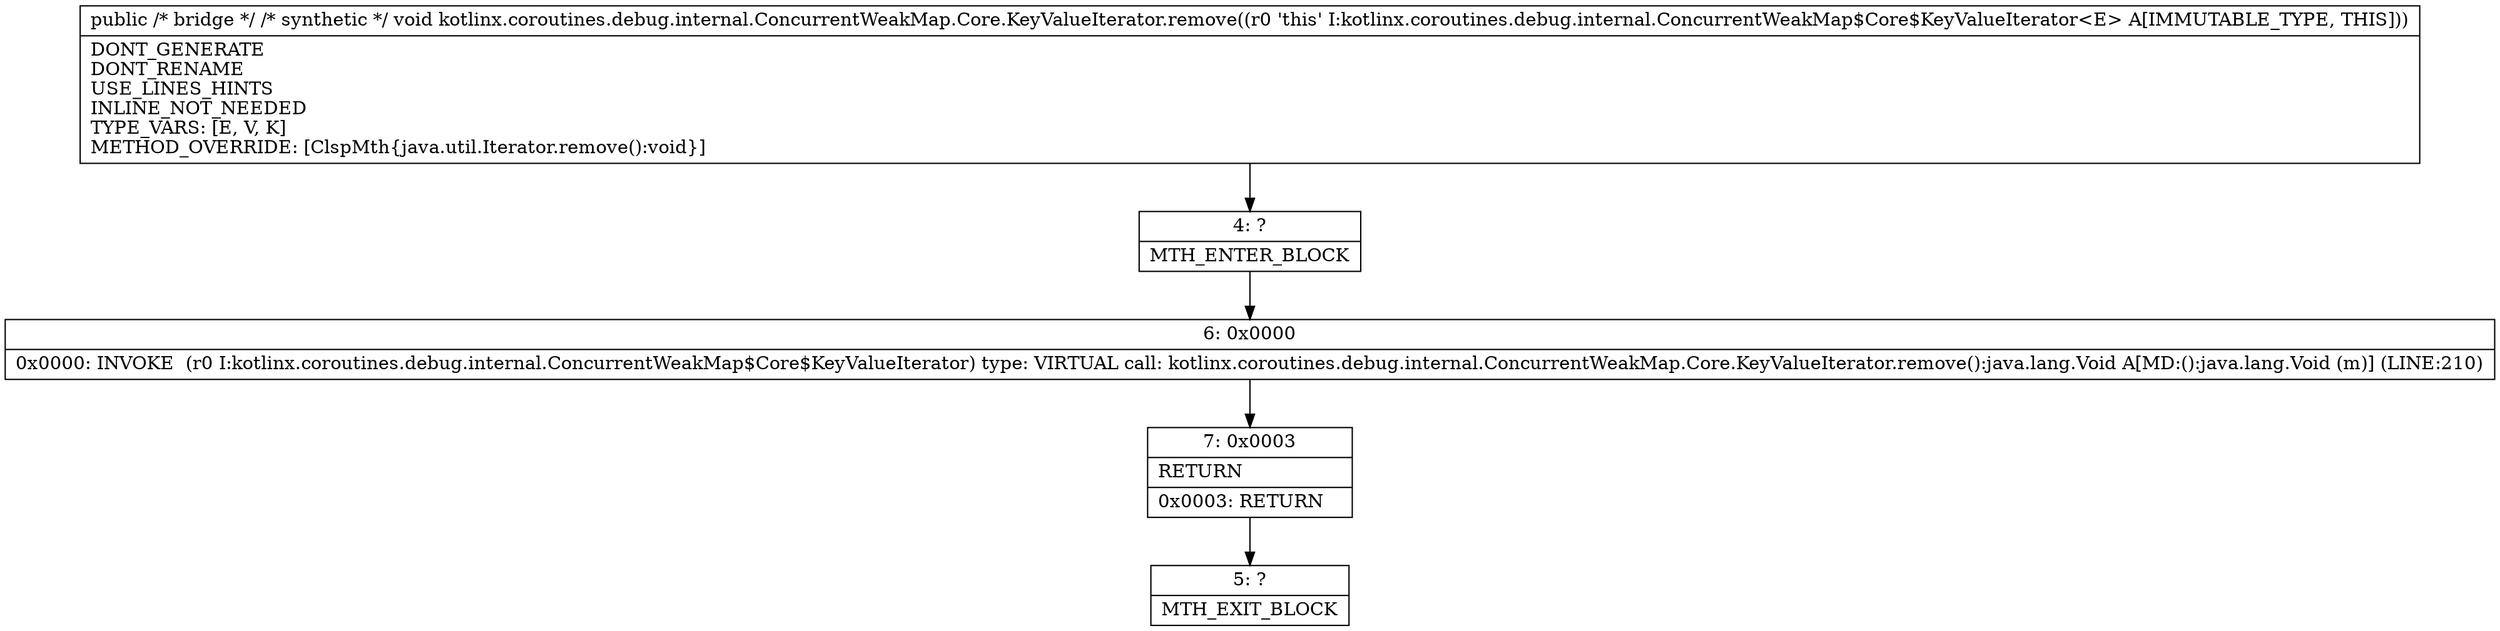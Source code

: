 digraph "CFG forkotlinx.coroutines.debug.internal.ConcurrentWeakMap.Core.KeyValueIterator.remove()V" {
Node_4 [shape=record,label="{4\:\ ?|MTH_ENTER_BLOCK\l}"];
Node_6 [shape=record,label="{6\:\ 0x0000|0x0000: INVOKE  (r0 I:kotlinx.coroutines.debug.internal.ConcurrentWeakMap$Core$KeyValueIterator) type: VIRTUAL call: kotlinx.coroutines.debug.internal.ConcurrentWeakMap.Core.KeyValueIterator.remove():java.lang.Void A[MD:():java.lang.Void (m)] (LINE:210)\l}"];
Node_7 [shape=record,label="{7\:\ 0x0003|RETURN\l|0x0003: RETURN   \l}"];
Node_5 [shape=record,label="{5\:\ ?|MTH_EXIT_BLOCK\l}"];
MethodNode[shape=record,label="{public \/* bridge *\/ \/* synthetic *\/ void kotlinx.coroutines.debug.internal.ConcurrentWeakMap.Core.KeyValueIterator.remove((r0 'this' I:kotlinx.coroutines.debug.internal.ConcurrentWeakMap$Core$KeyValueIterator\<E\> A[IMMUTABLE_TYPE, THIS]))  | DONT_GENERATE\lDONT_RENAME\lUSE_LINES_HINTS\lINLINE_NOT_NEEDED\lTYPE_VARS: [E, V, K]\lMETHOD_OVERRIDE: [ClspMth\{java.util.Iterator.remove():void\}]\l}"];
MethodNode -> Node_4;Node_4 -> Node_6;
Node_6 -> Node_7;
Node_7 -> Node_5;
}

